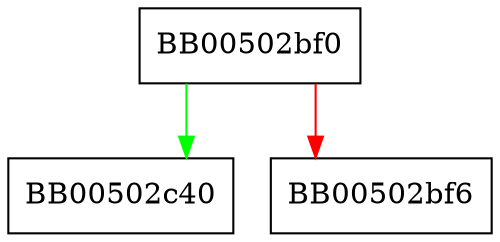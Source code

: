 digraph quic_increment_sequence_ctr {
  node [shape="box"];
  graph [splines=ortho];
  BB00502bf0 -> BB00502c40 [color="green"];
  BB00502bf0 -> BB00502bf6 [color="red"];
}